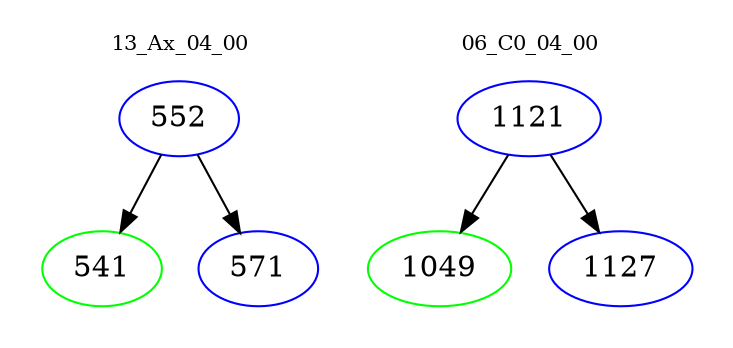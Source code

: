 digraph{
subgraph cluster_0 {
color = white
label = "13_Ax_04_00";
fontsize=10;
T0_552 [label="552", color="blue"]
T0_552 -> T0_541 [color="black"]
T0_541 [label="541", color="green"]
T0_552 -> T0_571 [color="black"]
T0_571 [label="571", color="blue"]
}
subgraph cluster_1 {
color = white
label = "06_C0_04_00";
fontsize=10;
T1_1121 [label="1121", color="blue"]
T1_1121 -> T1_1049 [color="black"]
T1_1049 [label="1049", color="green"]
T1_1121 -> T1_1127 [color="black"]
T1_1127 [label="1127", color="blue"]
}
}
